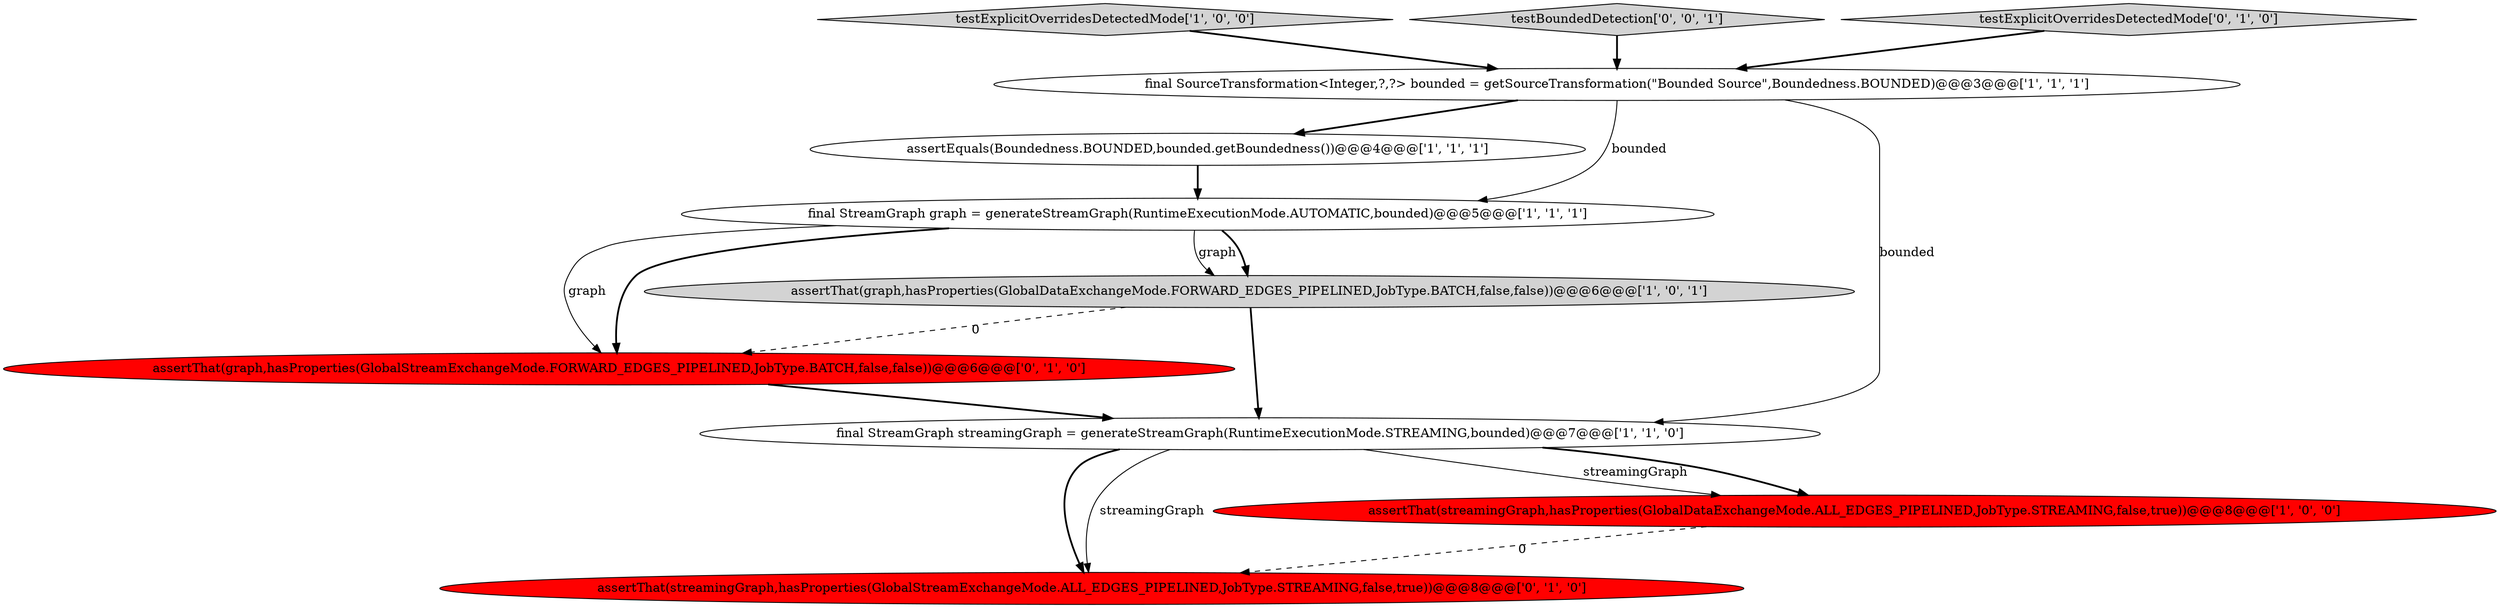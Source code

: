 digraph {
2 [style = filled, label = "assertEquals(Boundedness.BOUNDED,bounded.getBoundedness())@@@4@@@['1', '1', '1']", fillcolor = white, shape = ellipse image = "AAA0AAABBB1BBB"];
9 [style = filled, label = "assertThat(streamingGraph,hasProperties(GlobalStreamExchangeMode.ALL_EDGES_PIPELINED,JobType.STREAMING,false,true))@@@8@@@['0', '1', '0']", fillcolor = red, shape = ellipse image = "AAA1AAABBB2BBB"];
3 [style = filled, label = "final StreamGraph graph = generateStreamGraph(RuntimeExecutionMode.AUTOMATIC,bounded)@@@5@@@['1', '1', '1']", fillcolor = white, shape = ellipse image = "AAA0AAABBB1BBB"];
1 [style = filled, label = "final SourceTransformation<Integer,?,?> bounded = getSourceTransformation(\"Bounded Source\",Boundedness.BOUNDED)@@@3@@@['1', '1', '1']", fillcolor = white, shape = ellipse image = "AAA0AAABBB1BBB"];
5 [style = filled, label = "assertThat(streamingGraph,hasProperties(GlobalDataExchangeMode.ALL_EDGES_PIPELINED,JobType.STREAMING,false,true))@@@8@@@['1', '0', '0']", fillcolor = red, shape = ellipse image = "AAA1AAABBB1BBB"];
6 [style = filled, label = "final StreamGraph streamingGraph = generateStreamGraph(RuntimeExecutionMode.STREAMING,bounded)@@@7@@@['1', '1', '0']", fillcolor = white, shape = ellipse image = "AAA0AAABBB1BBB"];
8 [style = filled, label = "assertThat(graph,hasProperties(GlobalStreamExchangeMode.FORWARD_EDGES_PIPELINED,JobType.BATCH,false,false))@@@6@@@['0', '1', '0']", fillcolor = red, shape = ellipse image = "AAA1AAABBB2BBB"];
4 [style = filled, label = "testExplicitOverridesDetectedMode['1', '0', '0']", fillcolor = lightgray, shape = diamond image = "AAA0AAABBB1BBB"];
10 [style = filled, label = "testBoundedDetection['0', '0', '1']", fillcolor = lightgray, shape = diamond image = "AAA0AAABBB3BBB"];
7 [style = filled, label = "testExplicitOverridesDetectedMode['0', '1', '0']", fillcolor = lightgray, shape = diamond image = "AAA0AAABBB2BBB"];
0 [style = filled, label = "assertThat(graph,hasProperties(GlobalDataExchangeMode.FORWARD_EDGES_PIPELINED,JobType.BATCH,false,false))@@@6@@@['1', '0', '1']", fillcolor = lightgray, shape = ellipse image = "AAA0AAABBB1BBB"];
6->5 [style = solid, label="streamingGraph"];
0->8 [style = dashed, label="0"];
6->5 [style = bold, label=""];
5->9 [style = dashed, label="0"];
1->2 [style = bold, label=""];
4->1 [style = bold, label=""];
8->6 [style = bold, label=""];
7->1 [style = bold, label=""];
1->3 [style = solid, label="bounded"];
1->6 [style = solid, label="bounded"];
6->9 [style = bold, label=""];
3->0 [style = solid, label="graph"];
3->8 [style = solid, label="graph"];
10->1 [style = bold, label=""];
0->6 [style = bold, label=""];
6->9 [style = solid, label="streamingGraph"];
3->8 [style = bold, label=""];
3->0 [style = bold, label=""];
2->3 [style = bold, label=""];
}
